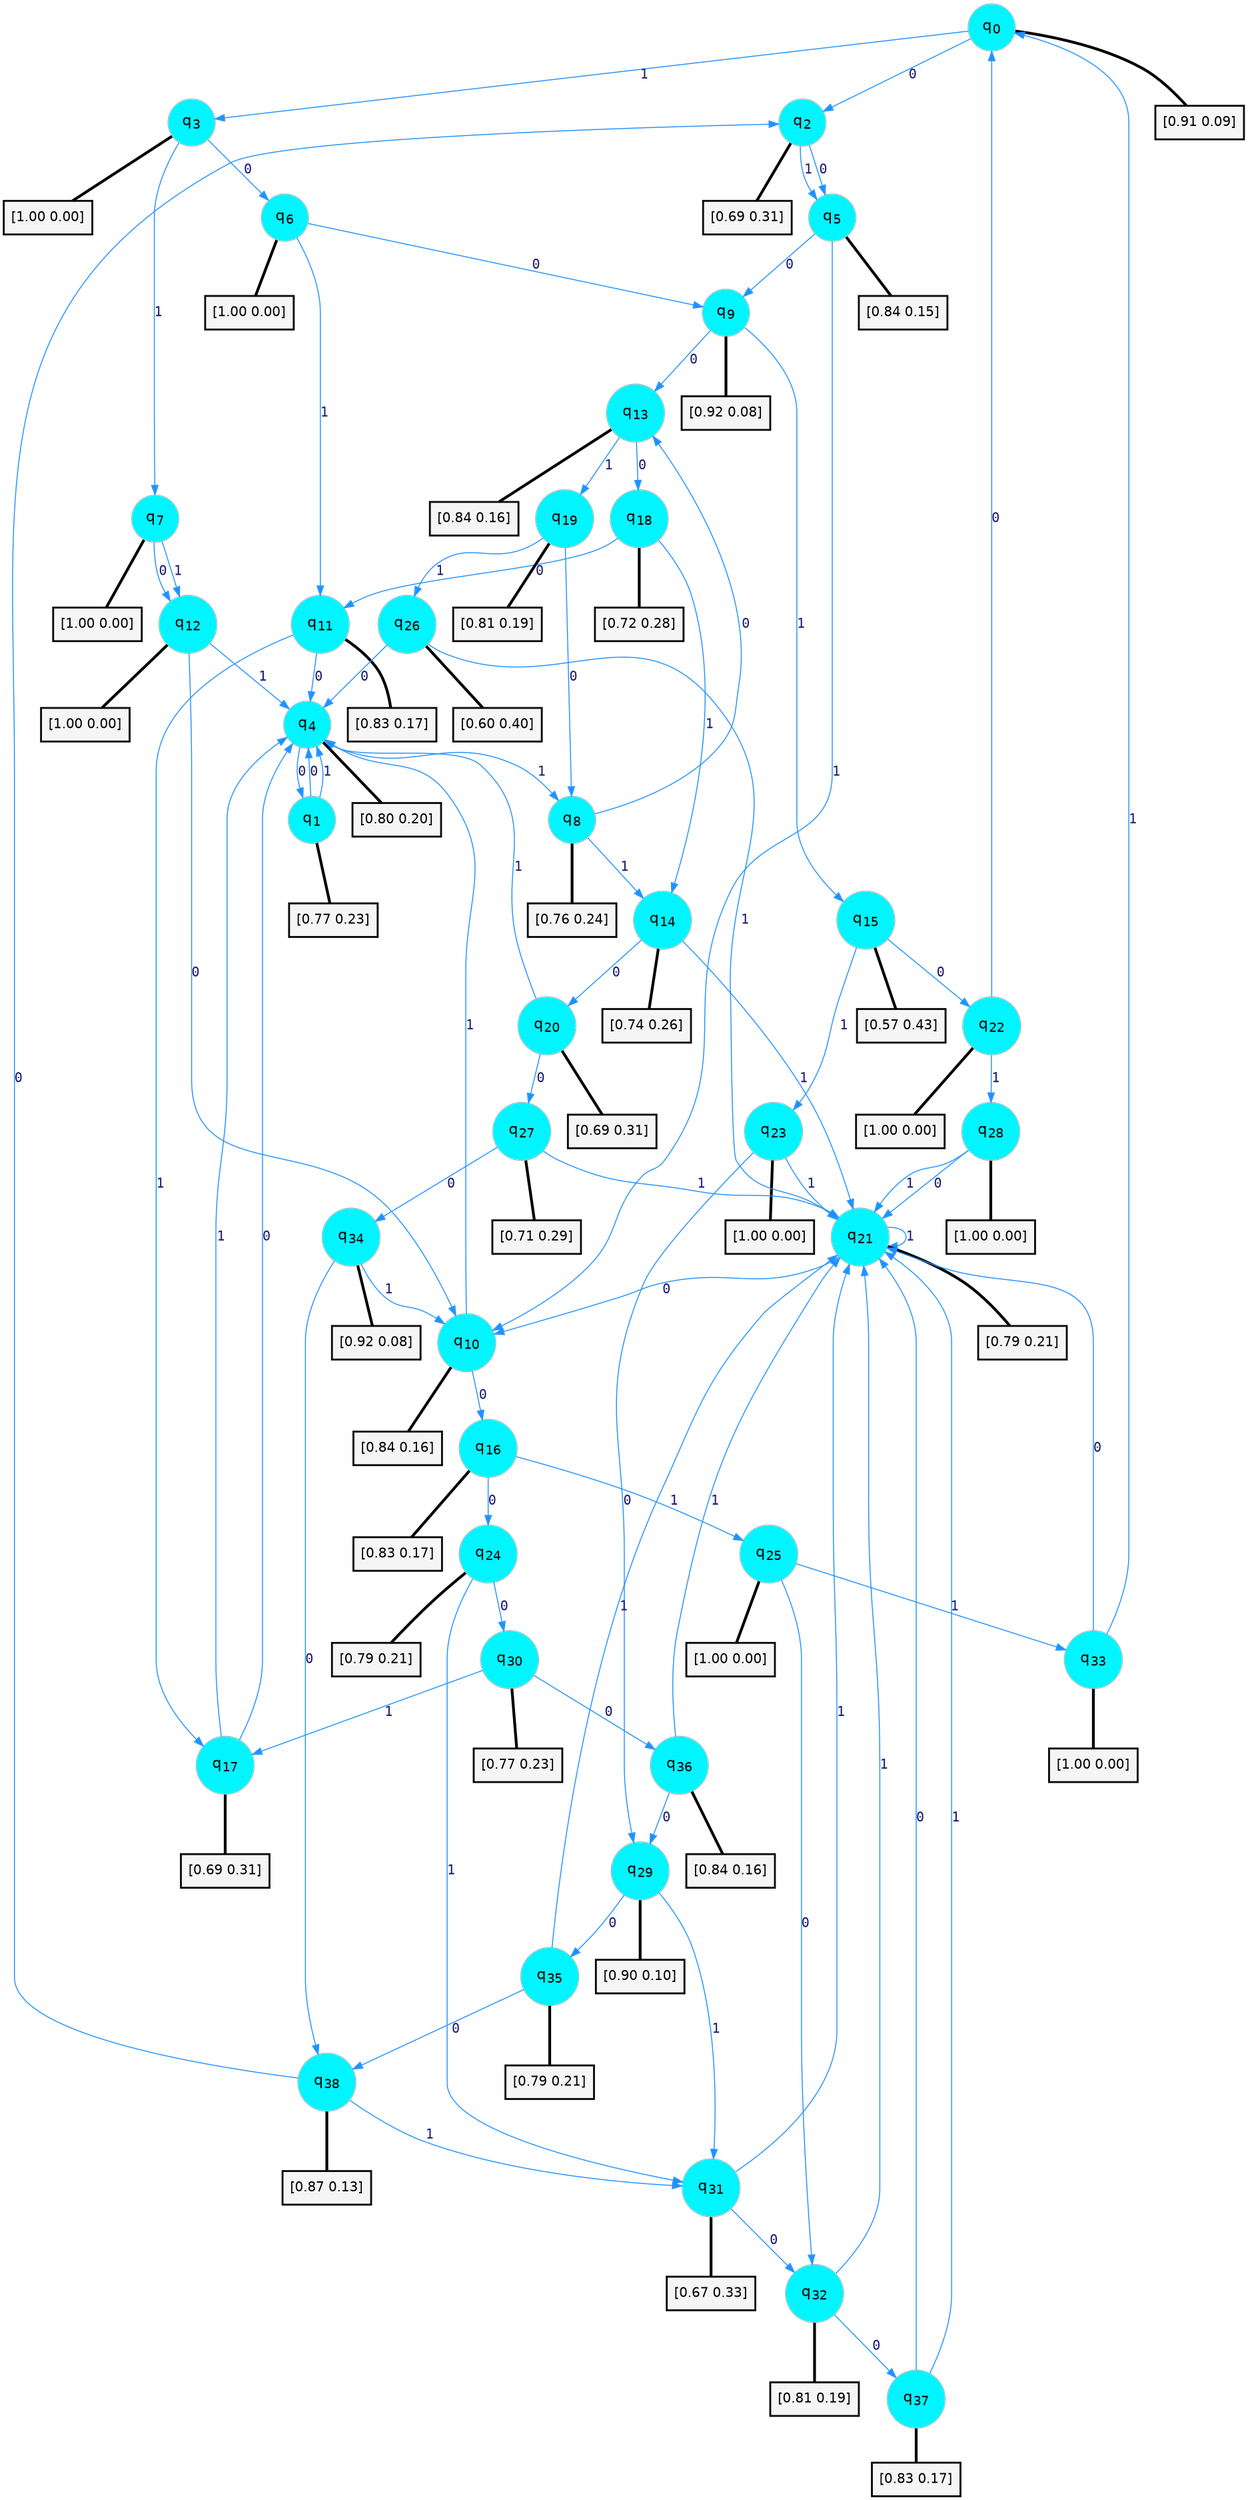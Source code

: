 digraph G {
graph [
bgcolor=transparent, dpi=300, rankdir=TD, size="40,25"];
node [
color=gray, fillcolor=turquoise1, fontcolor=black, fontname=Helvetica, fontsize=16, fontweight=bold, shape=circle, style=filled];
edge [
arrowsize=1, color=dodgerblue1, fontcolor=midnightblue, fontname=courier, fontweight=bold, penwidth=1, style=solid, weight=20];
0[label=<q<SUB>0</SUB>>];
1[label=<q<SUB>1</SUB>>];
2[label=<q<SUB>2</SUB>>];
3[label=<q<SUB>3</SUB>>];
4[label=<q<SUB>4</SUB>>];
5[label=<q<SUB>5</SUB>>];
6[label=<q<SUB>6</SUB>>];
7[label=<q<SUB>7</SUB>>];
8[label=<q<SUB>8</SUB>>];
9[label=<q<SUB>9</SUB>>];
10[label=<q<SUB>10</SUB>>];
11[label=<q<SUB>11</SUB>>];
12[label=<q<SUB>12</SUB>>];
13[label=<q<SUB>13</SUB>>];
14[label=<q<SUB>14</SUB>>];
15[label=<q<SUB>15</SUB>>];
16[label=<q<SUB>16</SUB>>];
17[label=<q<SUB>17</SUB>>];
18[label=<q<SUB>18</SUB>>];
19[label=<q<SUB>19</SUB>>];
20[label=<q<SUB>20</SUB>>];
21[label=<q<SUB>21</SUB>>];
22[label=<q<SUB>22</SUB>>];
23[label=<q<SUB>23</SUB>>];
24[label=<q<SUB>24</SUB>>];
25[label=<q<SUB>25</SUB>>];
26[label=<q<SUB>26</SUB>>];
27[label=<q<SUB>27</SUB>>];
28[label=<q<SUB>28</SUB>>];
29[label=<q<SUB>29</SUB>>];
30[label=<q<SUB>30</SUB>>];
31[label=<q<SUB>31</SUB>>];
32[label=<q<SUB>32</SUB>>];
33[label=<q<SUB>33</SUB>>];
34[label=<q<SUB>34</SUB>>];
35[label=<q<SUB>35</SUB>>];
36[label=<q<SUB>36</SUB>>];
37[label=<q<SUB>37</SUB>>];
38[label=<q<SUB>38</SUB>>];
39[label="[0.91 0.09]", shape=box,fontcolor=black, fontname=Helvetica, fontsize=14, penwidth=2, fillcolor=whitesmoke,color=black];
40[label="[0.77 0.23]", shape=box,fontcolor=black, fontname=Helvetica, fontsize=14, penwidth=2, fillcolor=whitesmoke,color=black];
41[label="[0.69 0.31]", shape=box,fontcolor=black, fontname=Helvetica, fontsize=14, penwidth=2, fillcolor=whitesmoke,color=black];
42[label="[1.00 0.00]", shape=box,fontcolor=black, fontname=Helvetica, fontsize=14, penwidth=2, fillcolor=whitesmoke,color=black];
43[label="[0.80 0.20]", shape=box,fontcolor=black, fontname=Helvetica, fontsize=14, penwidth=2, fillcolor=whitesmoke,color=black];
44[label="[0.84 0.15]", shape=box,fontcolor=black, fontname=Helvetica, fontsize=14, penwidth=2, fillcolor=whitesmoke,color=black];
45[label="[1.00 0.00]", shape=box,fontcolor=black, fontname=Helvetica, fontsize=14, penwidth=2, fillcolor=whitesmoke,color=black];
46[label="[1.00 0.00]", shape=box,fontcolor=black, fontname=Helvetica, fontsize=14, penwidth=2, fillcolor=whitesmoke,color=black];
47[label="[0.76 0.24]", shape=box,fontcolor=black, fontname=Helvetica, fontsize=14, penwidth=2, fillcolor=whitesmoke,color=black];
48[label="[0.92 0.08]", shape=box,fontcolor=black, fontname=Helvetica, fontsize=14, penwidth=2, fillcolor=whitesmoke,color=black];
49[label="[0.84 0.16]", shape=box,fontcolor=black, fontname=Helvetica, fontsize=14, penwidth=2, fillcolor=whitesmoke,color=black];
50[label="[0.83 0.17]", shape=box,fontcolor=black, fontname=Helvetica, fontsize=14, penwidth=2, fillcolor=whitesmoke,color=black];
51[label="[1.00 0.00]", shape=box,fontcolor=black, fontname=Helvetica, fontsize=14, penwidth=2, fillcolor=whitesmoke,color=black];
52[label="[0.84 0.16]", shape=box,fontcolor=black, fontname=Helvetica, fontsize=14, penwidth=2, fillcolor=whitesmoke,color=black];
53[label="[0.74 0.26]", shape=box,fontcolor=black, fontname=Helvetica, fontsize=14, penwidth=2, fillcolor=whitesmoke,color=black];
54[label="[0.57 0.43]", shape=box,fontcolor=black, fontname=Helvetica, fontsize=14, penwidth=2, fillcolor=whitesmoke,color=black];
55[label="[0.83 0.17]", shape=box,fontcolor=black, fontname=Helvetica, fontsize=14, penwidth=2, fillcolor=whitesmoke,color=black];
56[label="[0.69 0.31]", shape=box,fontcolor=black, fontname=Helvetica, fontsize=14, penwidth=2, fillcolor=whitesmoke,color=black];
57[label="[0.72 0.28]", shape=box,fontcolor=black, fontname=Helvetica, fontsize=14, penwidth=2, fillcolor=whitesmoke,color=black];
58[label="[0.81 0.19]", shape=box,fontcolor=black, fontname=Helvetica, fontsize=14, penwidth=2, fillcolor=whitesmoke,color=black];
59[label="[0.69 0.31]", shape=box,fontcolor=black, fontname=Helvetica, fontsize=14, penwidth=2, fillcolor=whitesmoke,color=black];
60[label="[0.79 0.21]", shape=box,fontcolor=black, fontname=Helvetica, fontsize=14, penwidth=2, fillcolor=whitesmoke,color=black];
61[label="[1.00 0.00]", shape=box,fontcolor=black, fontname=Helvetica, fontsize=14, penwidth=2, fillcolor=whitesmoke,color=black];
62[label="[1.00 0.00]", shape=box,fontcolor=black, fontname=Helvetica, fontsize=14, penwidth=2, fillcolor=whitesmoke,color=black];
63[label="[0.79 0.21]", shape=box,fontcolor=black, fontname=Helvetica, fontsize=14, penwidth=2, fillcolor=whitesmoke,color=black];
64[label="[1.00 0.00]", shape=box,fontcolor=black, fontname=Helvetica, fontsize=14, penwidth=2, fillcolor=whitesmoke,color=black];
65[label="[0.60 0.40]", shape=box,fontcolor=black, fontname=Helvetica, fontsize=14, penwidth=2, fillcolor=whitesmoke,color=black];
66[label="[0.71 0.29]", shape=box,fontcolor=black, fontname=Helvetica, fontsize=14, penwidth=2, fillcolor=whitesmoke,color=black];
67[label="[1.00 0.00]", shape=box,fontcolor=black, fontname=Helvetica, fontsize=14, penwidth=2, fillcolor=whitesmoke,color=black];
68[label="[0.90 0.10]", shape=box,fontcolor=black, fontname=Helvetica, fontsize=14, penwidth=2, fillcolor=whitesmoke,color=black];
69[label="[0.77 0.23]", shape=box,fontcolor=black, fontname=Helvetica, fontsize=14, penwidth=2, fillcolor=whitesmoke,color=black];
70[label="[0.67 0.33]", shape=box,fontcolor=black, fontname=Helvetica, fontsize=14, penwidth=2, fillcolor=whitesmoke,color=black];
71[label="[0.81 0.19]", shape=box,fontcolor=black, fontname=Helvetica, fontsize=14, penwidth=2, fillcolor=whitesmoke,color=black];
72[label="[1.00 0.00]", shape=box,fontcolor=black, fontname=Helvetica, fontsize=14, penwidth=2, fillcolor=whitesmoke,color=black];
73[label="[0.92 0.08]", shape=box,fontcolor=black, fontname=Helvetica, fontsize=14, penwidth=2, fillcolor=whitesmoke,color=black];
74[label="[0.79 0.21]", shape=box,fontcolor=black, fontname=Helvetica, fontsize=14, penwidth=2, fillcolor=whitesmoke,color=black];
75[label="[0.84 0.16]", shape=box,fontcolor=black, fontname=Helvetica, fontsize=14, penwidth=2, fillcolor=whitesmoke,color=black];
76[label="[0.83 0.17]", shape=box,fontcolor=black, fontname=Helvetica, fontsize=14, penwidth=2, fillcolor=whitesmoke,color=black];
77[label="[0.87 0.13]", shape=box,fontcolor=black, fontname=Helvetica, fontsize=14, penwidth=2, fillcolor=whitesmoke,color=black];
0->2 [label=0];
0->3 [label=1];
0->39 [arrowhead=none, penwidth=3,color=black];
1->4 [label=0];
1->4 [label=1];
1->40 [arrowhead=none, penwidth=3,color=black];
2->5 [label=0];
2->5 [label=1];
2->41 [arrowhead=none, penwidth=3,color=black];
3->6 [label=0];
3->7 [label=1];
3->42 [arrowhead=none, penwidth=3,color=black];
4->1 [label=0];
4->8 [label=1];
4->43 [arrowhead=none, penwidth=3,color=black];
5->9 [label=0];
5->10 [label=1];
5->44 [arrowhead=none, penwidth=3,color=black];
6->9 [label=0];
6->11 [label=1];
6->45 [arrowhead=none, penwidth=3,color=black];
7->12 [label=0];
7->12 [label=1];
7->46 [arrowhead=none, penwidth=3,color=black];
8->13 [label=0];
8->14 [label=1];
8->47 [arrowhead=none, penwidth=3,color=black];
9->13 [label=0];
9->15 [label=1];
9->48 [arrowhead=none, penwidth=3,color=black];
10->16 [label=0];
10->4 [label=1];
10->49 [arrowhead=none, penwidth=3,color=black];
11->4 [label=0];
11->17 [label=1];
11->50 [arrowhead=none, penwidth=3,color=black];
12->10 [label=0];
12->4 [label=1];
12->51 [arrowhead=none, penwidth=3,color=black];
13->18 [label=0];
13->19 [label=1];
13->52 [arrowhead=none, penwidth=3,color=black];
14->20 [label=0];
14->21 [label=1];
14->53 [arrowhead=none, penwidth=3,color=black];
15->22 [label=0];
15->23 [label=1];
15->54 [arrowhead=none, penwidth=3,color=black];
16->24 [label=0];
16->25 [label=1];
16->55 [arrowhead=none, penwidth=3,color=black];
17->4 [label=0];
17->4 [label=1];
17->56 [arrowhead=none, penwidth=3,color=black];
18->11 [label=0];
18->14 [label=1];
18->57 [arrowhead=none, penwidth=3,color=black];
19->8 [label=0];
19->26 [label=1];
19->58 [arrowhead=none, penwidth=3,color=black];
20->27 [label=0];
20->4 [label=1];
20->59 [arrowhead=none, penwidth=3,color=black];
21->10 [label=0];
21->21 [label=1];
21->60 [arrowhead=none, penwidth=3,color=black];
22->0 [label=0];
22->28 [label=1];
22->61 [arrowhead=none, penwidth=3,color=black];
23->29 [label=0];
23->21 [label=1];
23->62 [arrowhead=none, penwidth=3,color=black];
24->30 [label=0];
24->31 [label=1];
24->63 [arrowhead=none, penwidth=3,color=black];
25->32 [label=0];
25->33 [label=1];
25->64 [arrowhead=none, penwidth=3,color=black];
26->4 [label=0];
26->21 [label=1];
26->65 [arrowhead=none, penwidth=3,color=black];
27->34 [label=0];
27->21 [label=1];
27->66 [arrowhead=none, penwidth=3,color=black];
28->21 [label=0];
28->21 [label=1];
28->67 [arrowhead=none, penwidth=3,color=black];
29->35 [label=0];
29->31 [label=1];
29->68 [arrowhead=none, penwidth=3,color=black];
30->36 [label=0];
30->17 [label=1];
30->69 [arrowhead=none, penwidth=3,color=black];
31->32 [label=0];
31->21 [label=1];
31->70 [arrowhead=none, penwidth=3,color=black];
32->37 [label=0];
32->21 [label=1];
32->71 [arrowhead=none, penwidth=3,color=black];
33->21 [label=0];
33->0 [label=1];
33->72 [arrowhead=none, penwidth=3,color=black];
34->38 [label=0];
34->10 [label=1];
34->73 [arrowhead=none, penwidth=3,color=black];
35->38 [label=0];
35->21 [label=1];
35->74 [arrowhead=none, penwidth=3,color=black];
36->29 [label=0];
36->21 [label=1];
36->75 [arrowhead=none, penwidth=3,color=black];
37->21 [label=0];
37->21 [label=1];
37->76 [arrowhead=none, penwidth=3,color=black];
38->2 [label=0];
38->31 [label=1];
38->77 [arrowhead=none, penwidth=3,color=black];
}

